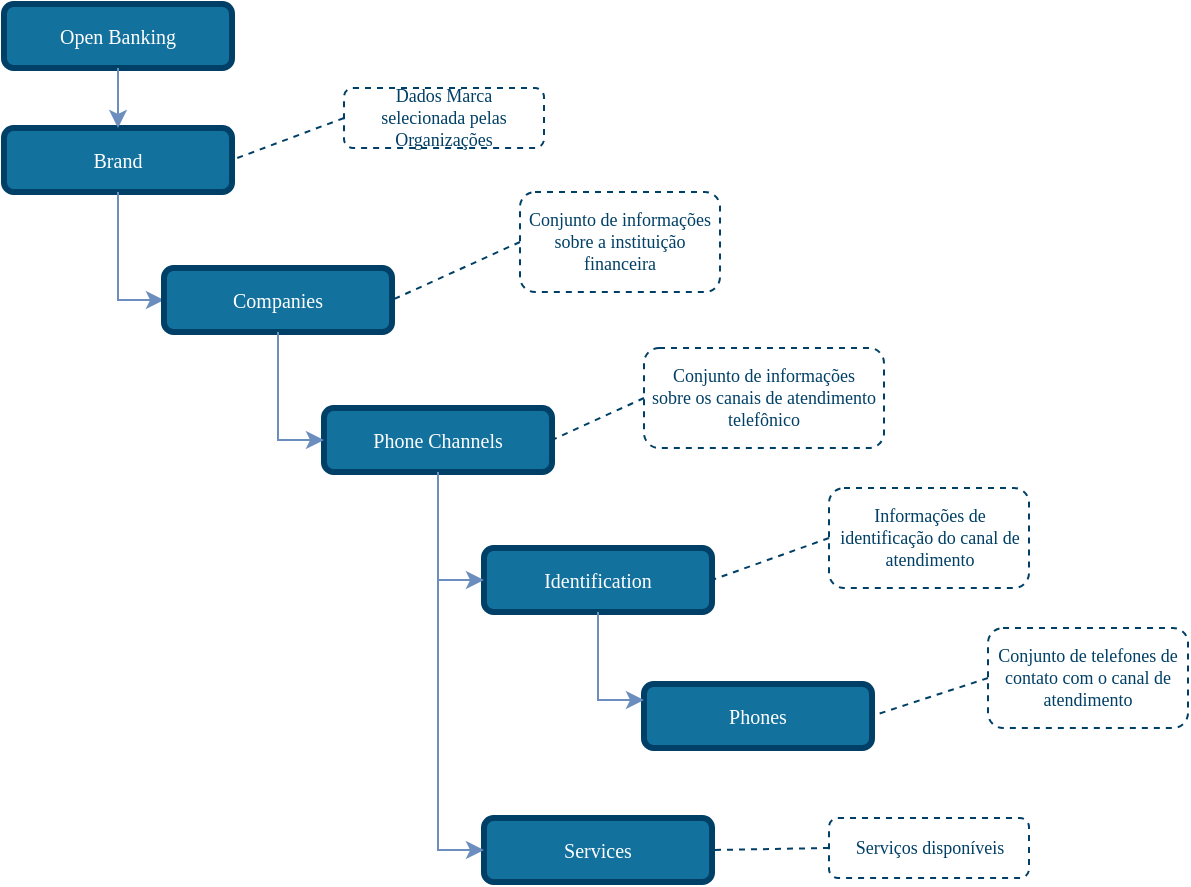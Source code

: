 <mxfile version="13.9.9" type="device"><diagram id="pwx9f-JPc5i2mSrcDJkJ" name="Page-1"><mxGraphModel dx="652" dy="638" grid="1" gridSize="10" guides="1" tooltips="1" connect="1" arrows="1" fold="1" page="1" pageScale="1" pageWidth="827" pageHeight="1169" math="0" shadow="0"><root><mxCell id="0"/><mxCell id="1" parent="0"/><mxCell id="CP8brj2QoUajFCljk4hs-1" value="Open Banking" style="rounded=1;whiteSpace=wrap;html=1;comic=0;shadow=0;backgroundOutline=0;snapToPoint=0;fixDash=0;strokeWidth=3;fontFamily=Verdana;fontStyle=0;labelBackgroundColor=none;labelBorderColor=none;fontSize=10;fillColor=#13719E;strokeColor=#003F66;fontColor=#ffffff;" parent="1" vertex="1"><mxGeometry x="190" y="148" width="114" height="32" as="geometry"/></mxCell><mxCell id="CP8brj2QoUajFCljk4hs-3" value="Phone Channels" style="rounded=1;whiteSpace=wrap;html=1;comic=0;shadow=0;backgroundOutline=0;snapToPoint=0;fixDash=0;strokeWidth=3;fontFamily=Verdana;fontStyle=0;labelBackgroundColor=none;labelBorderColor=none;fontSize=10;fillColor=#13719E;strokeColor=#003F66;fontColor=#ffffff;" parent="1" vertex="1"><mxGeometry x="350" y="350" width="114" height="32" as="geometry"/></mxCell><mxCell id="CP8brj2QoUajFCljk4hs-12" value="Services" style="rounded=1;whiteSpace=wrap;html=1;comic=0;shadow=0;backgroundOutline=0;snapToPoint=0;fixDash=0;strokeWidth=3;fontFamily=Verdana;fontStyle=0;labelBackgroundColor=none;labelBorderColor=none;fontSize=10;fillColor=#13719E;strokeColor=#003F66;fontColor=#ffffff;" parent="1" vertex="1"><mxGeometry x="430" y="555" width="114" height="32" as="geometry"/></mxCell><mxCell id="CP8brj2QoUajFCljk4hs-20" value="&lt;font style=&quot;font-size: 9px&quot;&gt;Conjunto de informações sobre os canais de atendimento telefônico&lt;/font&gt;" style="rounded=1;whiteSpace=wrap;html=1;shadow=0;comic=0;strokeColor=#003F66;strokeWidth=1;fillColor=#ffffff;gradientColor=#ffffff;fontFamily=Verdana;fontSize=9;fontColor=#003F66;dashed=1;spacingLeft=5;spacing=0;spacingRight=5;spacingBottom=5;spacingTop=5;align=center;verticalAlign=middle;" parent="1" vertex="1"><mxGeometry x="510" y="320" width="120" height="50" as="geometry"/></mxCell><mxCell id="CP8brj2QoUajFCljk4hs-23" value="" style="endArrow=none;dashed=1;html=1;shadow=0;strokeColor=#003F66;fontFamily=Verdana;fontSize=9;fontColor=#003F66;exitX=0;exitY=0.5;exitDx=0;exitDy=0;entryX=1;entryY=0.5;entryDx=0;entryDy=0;" parent="1" source="CP8brj2QoUajFCljk4hs-20" target="CP8brj2QoUajFCljk4hs-3" edge="1"><mxGeometry width="50" height="50" relative="1" as="geometry"><mxPoint x="600" y="390" as="sourcePoint"/><mxPoint x="650" y="340" as="targetPoint"/></mxGeometry></mxCell><mxCell id="CP8brj2QoUajFCljk4hs-26" value="&lt;font style=&quot;font-size: 9px&quot;&gt;Serviços disponíveis&lt;/font&gt;" style="rounded=1;whiteSpace=wrap;html=1;shadow=0;comic=0;strokeColor=#003F66;strokeWidth=1;fillColor=#ffffff;gradientColor=#ffffff;fontFamily=Verdana;fontSize=9;fontColor=#003F66;dashed=1;spacingLeft=5;spacing=0;spacingRight=5;spacingBottom=5;spacingTop=5;align=center;verticalAlign=middle;" parent="1" vertex="1"><mxGeometry x="602.5" y="555" width="100" height="30" as="geometry"/></mxCell><mxCell id="CP8brj2QoUajFCljk4hs-27" value="" style="endArrow=none;dashed=1;html=1;shadow=0;strokeColor=#003F66;fontFamily=Verdana;fontSize=9;fontColor=#003F66;entryX=1;entryY=0.5;entryDx=0;entryDy=0;exitX=0;exitY=0.5;exitDx=0;exitDy=0;" parent="1" source="CP8brj2QoUajFCljk4hs-26" target="CP8brj2QoUajFCljk4hs-12" edge="1"><mxGeometry width="50" height="50" relative="1" as="geometry"><mxPoint x="642.5" y="625" as="sourcePoint"/><mxPoint x="827.5" y="372" as="targetPoint"/></mxGeometry></mxCell><mxCell id="uRJKEQuUdYPlSQMc_A-S-1" value="Brand" style="rounded=1;whiteSpace=wrap;html=1;comic=0;shadow=0;backgroundOutline=0;snapToPoint=0;fixDash=0;strokeWidth=3;fontFamily=Verdana;fontStyle=0;labelBackgroundColor=none;labelBorderColor=none;fontSize=10;fillColor=#13719E;strokeColor=#003F66;fontColor=#ffffff;" parent="1" vertex="1"><mxGeometry x="190" y="210" width="114" height="32" as="geometry"/></mxCell><mxCell id="uRJKEQuUdYPlSQMc_A-S-5" value="&lt;font style=&quot;font-size: 9px&quot;&gt;Dados Marca selecionada pelas Organizações&lt;/font&gt;" style="rounded=1;whiteSpace=wrap;html=1;shadow=0;comic=0;strokeColor=#003F66;strokeWidth=1;fillColor=#ffffff;gradientColor=#ffffff;fontFamily=Verdana;fontSize=9;fontColor=#003F66;dashed=1;spacingLeft=5;spacing=0;spacingRight=5;spacingBottom=5;spacingTop=5;align=center;verticalAlign=middle;" parent="1" vertex="1"><mxGeometry x="360" y="190" width="100" height="30" as="geometry"/></mxCell><mxCell id="uRJKEQuUdYPlSQMc_A-S-6" value="" style="endArrow=none;dashed=1;html=1;shadow=0;strokeColor=#003F66;fontFamily=Verdana;fontSize=9;fontColor=#003F66;exitX=0;exitY=0.5;exitDx=0;exitDy=0;entryX=1;entryY=0.5;entryDx=0;entryDy=0;" parent="1" source="uRJKEQuUdYPlSQMc_A-S-5" target="uRJKEQuUdYPlSQMc_A-S-1" edge="1"><mxGeometry width="50" height="50" relative="1" as="geometry"><mxPoint x="365" y="310" as="sourcePoint"/><mxPoint x="314" y="320" as="targetPoint"/></mxGeometry></mxCell><mxCell id="hHVX7kMSBLNEhXkSZ_wz-1" style="edgeStyle=orthogonalEdgeStyle;rounded=0;orthogonalLoop=1;jettySize=auto;html=1;entryX=0.5;entryY=0;entryDx=0;entryDy=0;strokeColor=#6C8EBF;endArrow=classic;endFill=1;exitX=0.5;exitY=1;exitDx=0;exitDy=0;" parent="1" source="CP8brj2QoUajFCljk4hs-1" target="uRJKEQuUdYPlSQMc_A-S-1" edge="1"><mxGeometry relative="1" as="geometry"><mxPoint x="230" y="60" as="sourcePoint"/><mxPoint x="332" y="147" as="targetPoint"/></mxGeometry></mxCell><mxCell id="hHVX7kMSBLNEhXkSZ_wz-2" style="edgeStyle=orthogonalEdgeStyle;rounded=0;orthogonalLoop=1;jettySize=auto;html=1;exitX=0.5;exitY=1;exitDx=0;exitDy=0;entryX=0;entryY=0.5;entryDx=0;entryDy=0;strokeColor=#6C8EBF;endArrow=classic;endFill=1;" parent="1" source="uRJKEQuUdYPlSQMc_A-S-1" target="hHVX7kMSBLNEhXkSZ_wz-5" edge="1"><mxGeometry relative="1" as="geometry"><mxPoint x="210" y="290" as="sourcePoint"/><mxPoint x="245" y="332" as="targetPoint"/></mxGeometry></mxCell><mxCell id="hHVX7kMSBLNEhXkSZ_wz-4" style="edgeStyle=orthogonalEdgeStyle;rounded=0;orthogonalLoop=1;jettySize=auto;html=1;exitX=0.5;exitY=1;exitDx=0;exitDy=0;entryX=0;entryY=0.5;entryDx=0;entryDy=0;strokeColor=#6C8EBF;endArrow=classic;endFill=1;" parent="1" source="CP8brj2QoUajFCljk4hs-3" target="CP8brj2QoUajFCljk4hs-12" edge="1"><mxGeometry relative="1" as="geometry"><mxPoint x="350" y="502" as="sourcePoint"/><mxPoint x="383" y="556" as="targetPoint"/></mxGeometry></mxCell><mxCell id="hHVX7kMSBLNEhXkSZ_wz-5" value="Companies" style="rounded=1;whiteSpace=wrap;html=1;comic=0;shadow=0;backgroundOutline=0;snapToPoint=0;fixDash=0;strokeWidth=3;fontFamily=Verdana;fontStyle=0;labelBackgroundColor=none;labelBorderColor=none;fontSize=10;fillColor=#13719E;strokeColor=#003F66;fontColor=#ffffff;" parent="1" vertex="1"><mxGeometry x="270" y="280" width="114" height="32" as="geometry"/></mxCell><mxCell id="hHVX7kMSBLNEhXkSZ_wz-6" style="edgeStyle=orthogonalEdgeStyle;rounded=0;orthogonalLoop=1;jettySize=auto;html=1;exitX=0.5;exitY=1;exitDx=0;exitDy=0;entryX=0;entryY=0.5;entryDx=0;entryDy=0;strokeColor=#6C8EBF;endArrow=classic;endFill=1;" parent="1" source="hHVX7kMSBLNEhXkSZ_wz-5" target="CP8brj2QoUajFCljk4hs-3" edge="1"><mxGeometry relative="1" as="geometry"><mxPoint x="281" y="401" as="sourcePoint"/><mxPoint x="304" y="455" as="targetPoint"/></mxGeometry></mxCell><mxCell id="hHVX7kMSBLNEhXkSZ_wz-8" value="&lt;font style=&quot;font-size: 9px&quot;&gt;Conjunto de informações sobre a instituição financeira&lt;/font&gt;" style="rounded=1;whiteSpace=wrap;html=1;shadow=0;comic=0;strokeColor=#003F66;strokeWidth=1;fillColor=#ffffff;gradientColor=#ffffff;fontFamily=Verdana;fontSize=9;fontColor=#003F66;dashed=1;spacingLeft=5;spacing=0;spacingRight=5;spacingBottom=5;spacingTop=5;align=center;verticalAlign=middle;" parent="1" vertex="1"><mxGeometry x="448" y="242" width="100" height="50" as="geometry"/></mxCell><mxCell id="eYgi_S3ZKuD0ENZvqIbt-1" value="Identification" style="rounded=1;whiteSpace=wrap;html=1;comic=0;shadow=0;backgroundOutline=0;snapToPoint=0;fixDash=0;strokeWidth=3;fontFamily=Verdana;fontStyle=0;labelBackgroundColor=none;labelBorderColor=none;fontSize=10;fillColor=#13719E;strokeColor=#003F66;fontColor=#ffffff;" vertex="1" parent="1"><mxGeometry x="430" y="420" width="114" height="32" as="geometry"/></mxCell><mxCell id="eYgi_S3ZKuD0ENZvqIbt-2" value="Informações de identificação do canal de atendimento" style="rounded=1;whiteSpace=wrap;html=1;shadow=0;comic=0;strokeColor=#003F66;strokeWidth=1;fillColor=#ffffff;gradientColor=#ffffff;fontFamily=Verdana;fontSize=9;fontColor=#003F66;dashed=1;spacingLeft=5;spacing=0;spacingRight=5;spacingBottom=5;spacingTop=5;align=center;verticalAlign=middle;" vertex="1" parent="1"><mxGeometry x="602.5" y="390" width="100" height="50" as="geometry"/></mxCell><mxCell id="eYgi_S3ZKuD0ENZvqIbt-3" value="" style="endArrow=none;dashed=1;html=1;shadow=0;strokeColor=#003F66;fontFamily=Verdana;fontSize=9;fontColor=#003F66;entryX=1;entryY=0.5;entryDx=0;entryDy=0;exitX=0;exitY=0.5;exitDx=0;exitDy=0;" edge="1" parent="1" source="eYgi_S3ZKuD0ENZvqIbt-2" target="eYgi_S3ZKuD0ENZvqIbt-1"><mxGeometry width="50" height="50" relative="1" as="geometry"><mxPoint x="641" y="475" as="sourcePoint"/><mxPoint x="826" y="222" as="targetPoint"/></mxGeometry></mxCell><mxCell id="eYgi_S3ZKuD0ENZvqIbt-4" style="edgeStyle=orthogonalEdgeStyle;rounded=0;orthogonalLoop=1;jettySize=auto;html=1;exitX=0.5;exitY=1;exitDx=0;exitDy=0;entryX=0;entryY=0.5;entryDx=0;entryDy=0;strokeColor=#6C8EBF;endArrow=classic;endFill=1;" edge="1" parent="1" target="eYgi_S3ZKuD0ENZvqIbt-1" source="CP8brj2QoUajFCljk4hs-3"><mxGeometry relative="1" as="geometry"><mxPoint x="407.0" y="330" as="sourcePoint"/><mxPoint x="383" y="504" as="targetPoint"/></mxGeometry></mxCell><mxCell id="eYgi_S3ZKuD0ENZvqIbt-6" value="Phones" style="rounded=1;whiteSpace=wrap;html=1;comic=0;shadow=0;backgroundOutline=0;snapToPoint=0;fixDash=0;strokeWidth=3;fontFamily=Verdana;fontStyle=0;labelBackgroundColor=none;labelBorderColor=none;fontSize=10;fillColor=#13719E;strokeColor=#003F66;fontColor=#ffffff;" vertex="1" parent="1"><mxGeometry x="510" y="488" width="114" height="32" as="geometry"/></mxCell><mxCell id="eYgi_S3ZKuD0ENZvqIbt-7" value="Conjunto de telefones de contato com o canal de atendimento" style="rounded=1;whiteSpace=wrap;html=1;shadow=0;comic=0;strokeColor=#003F66;strokeWidth=1;fillColor=#ffffff;gradientColor=#ffffff;fontFamily=Verdana;fontSize=9;fontColor=#003F66;dashed=1;spacingLeft=5;spacing=0;spacingRight=5;spacingBottom=5;spacingTop=5;align=center;verticalAlign=middle;" vertex="1" parent="1"><mxGeometry x="682" y="460" width="100" height="50" as="geometry"/></mxCell><mxCell id="eYgi_S3ZKuD0ENZvqIbt-8" value="" style="endArrow=none;dashed=1;html=1;shadow=0;strokeColor=#003F66;fontFamily=Verdana;fontSize=9;fontColor=#003F66;entryX=1;entryY=0.5;entryDx=0;entryDy=0;exitX=0;exitY=0.5;exitDx=0;exitDy=0;" edge="1" parent="1" source="eYgi_S3ZKuD0ENZvqIbt-7" target="eYgi_S3ZKuD0ENZvqIbt-6"><mxGeometry width="50" height="50" relative="1" as="geometry"><mxPoint x="693" y="545" as="sourcePoint"/><mxPoint x="878" y="292" as="targetPoint"/></mxGeometry></mxCell><mxCell id="eYgi_S3ZKuD0ENZvqIbt-9" style="edgeStyle=orthogonalEdgeStyle;rounded=0;orthogonalLoop=1;jettySize=auto;html=1;exitX=0.5;exitY=1;exitDx=0;exitDy=0;entryX=0;entryY=0.25;entryDx=0;entryDy=0;strokeColor=#6C8EBF;endArrow=classic;endFill=1;" edge="1" parent="1" source="eYgi_S3ZKuD0ENZvqIbt-1" target="eYgi_S3ZKuD0ENZvqIbt-6"><mxGeometry relative="1" as="geometry"><mxPoint x="397.0" y="392" as="sourcePoint"/><mxPoint x="440" y="448.0" as="targetPoint"/></mxGeometry></mxCell><mxCell id="eYgi_S3ZKuD0ENZvqIbt-10" value="" style="endArrow=none;dashed=1;html=1;shadow=0;strokeColor=#003F66;fontFamily=Verdana;fontSize=9;fontColor=#003F66;exitX=0;exitY=0.5;exitDx=0;exitDy=0;entryX=1;entryY=0.5;entryDx=0;entryDy=0;" edge="1" parent="1" source="hHVX7kMSBLNEhXkSZ_wz-8" target="hHVX7kMSBLNEhXkSZ_wz-5"><mxGeometry width="50" height="50" relative="1" as="geometry"><mxPoint x="530" y="355" as="sourcePoint"/><mxPoint x="484" y="376.0" as="targetPoint"/></mxGeometry></mxCell></root></mxGraphModel></diagram></mxfile>